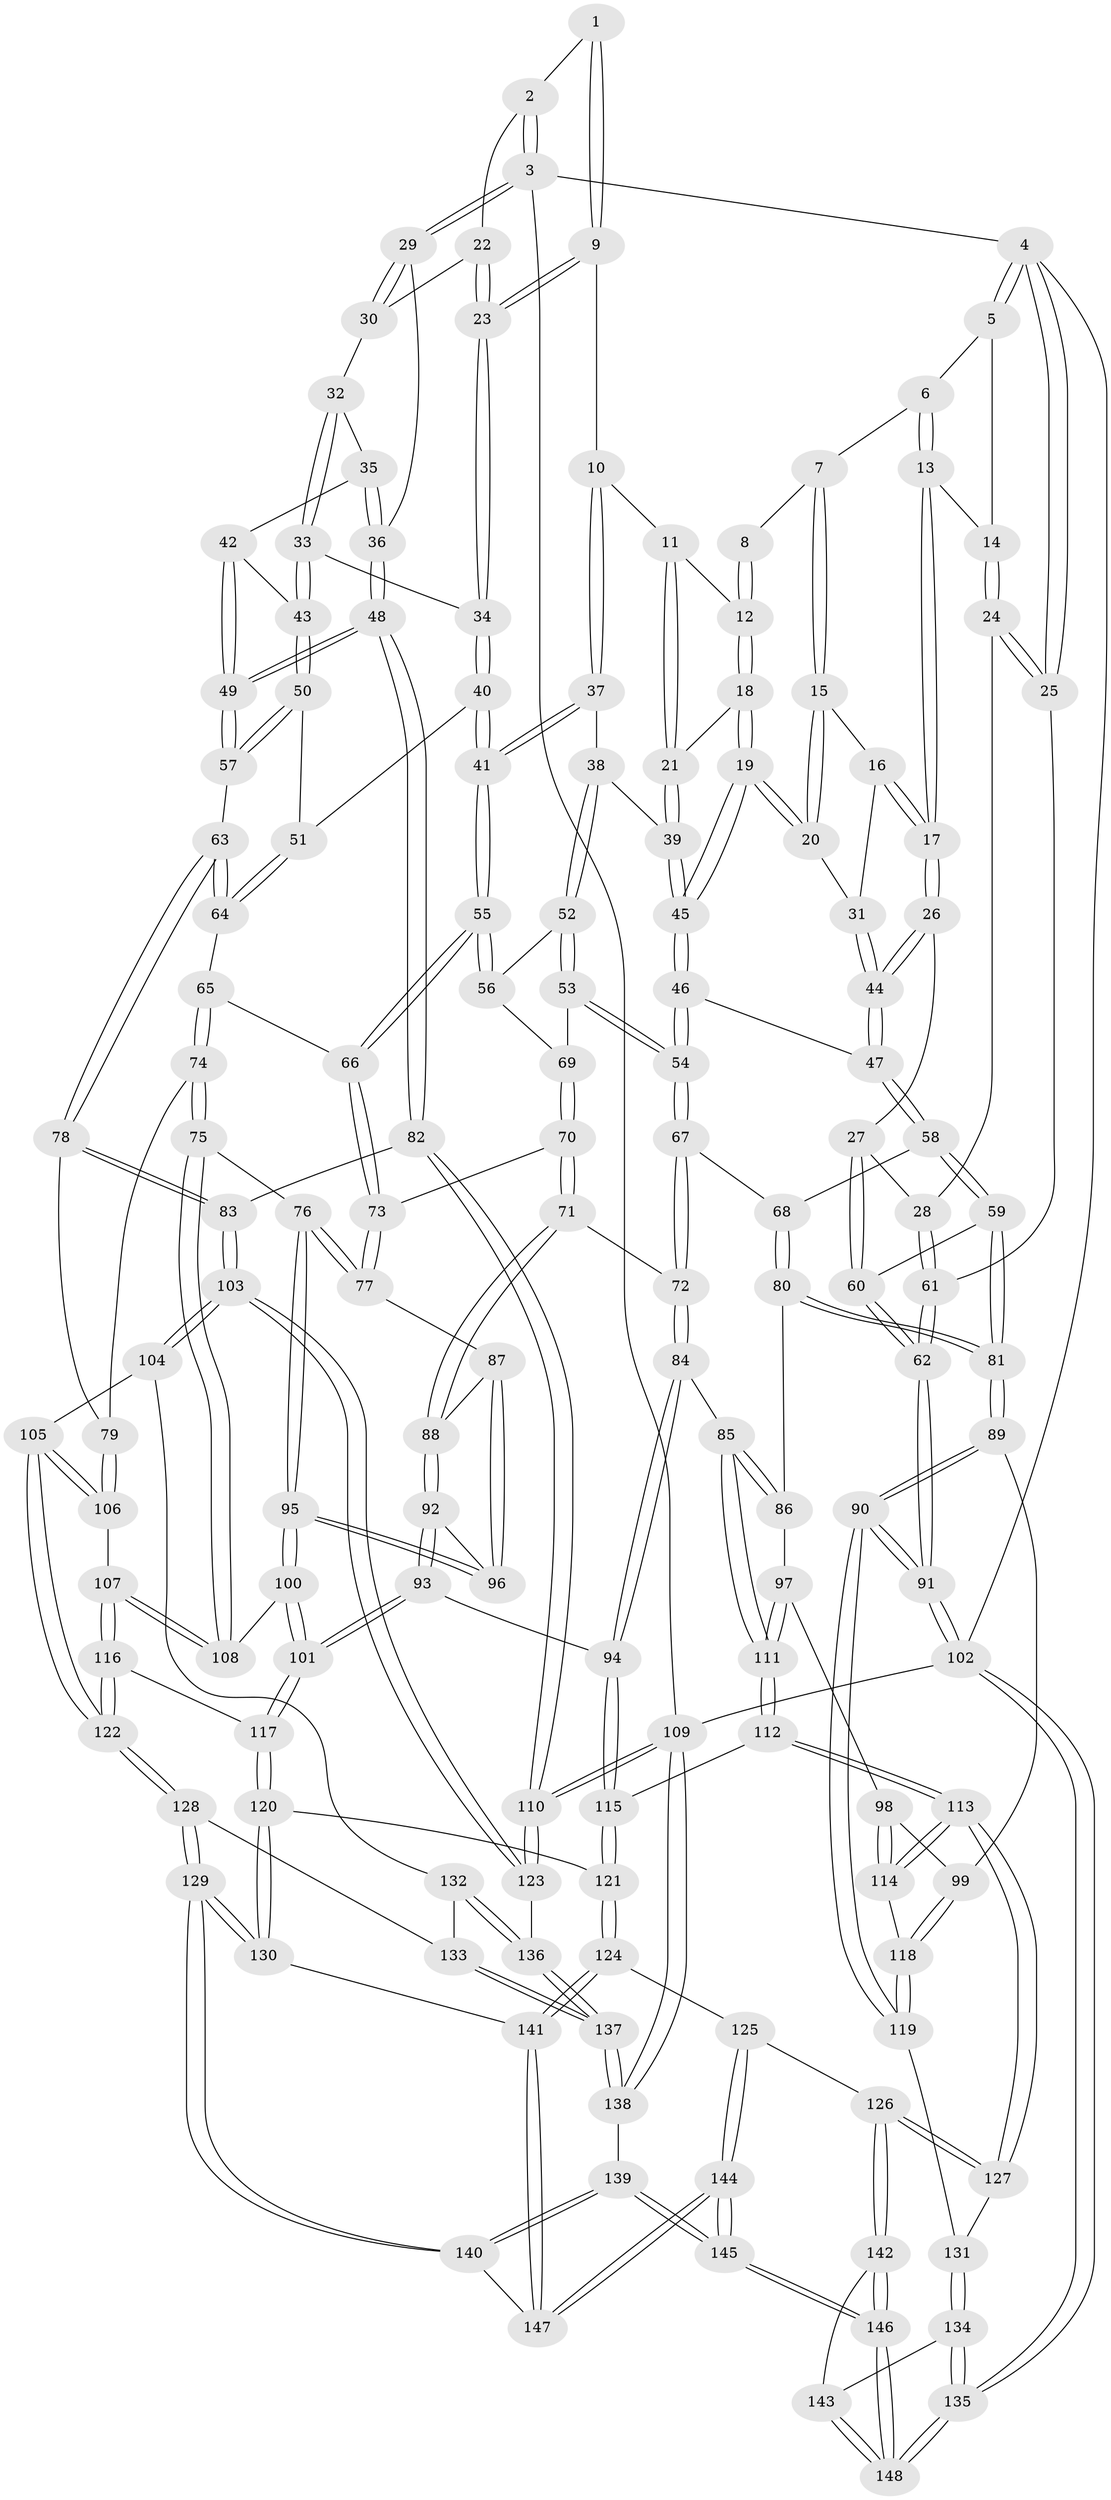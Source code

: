 // Generated by graph-tools (version 1.1) at 2025/38/03/09/25 02:38:33]
// undirected, 148 vertices, 367 edges
graph export_dot {
graph [start="1"]
  node [color=gray90,style=filled];
  1 [pos="+0.8340238847749853+0"];
  2 [pos="+1+0"];
  3 [pos="+1+0"];
  4 [pos="+0+0"];
  5 [pos="+0.050676447361519626+0"];
  6 [pos="+0.24274862544479392+0"];
  7 [pos="+0.2667117099891243+0"];
  8 [pos="+0.5699778204733761+0"];
  9 [pos="+0.7781839642800402+0.0839299277357053"];
  10 [pos="+0.689134845261775+0.11767281477928193"];
  11 [pos="+0.6096067502546789+0.050695006432703055"];
  12 [pos="+0.5842923849506536+0.012803490654734104"];
  13 [pos="+0.16203984089872858+0.11445476467278695"];
  14 [pos="+0.06796720260165903+0.11300328757858107"];
  15 [pos="+0.3365947836364674+0.06068993840513849"];
  16 [pos="+0.2566732848182531+0.13085327320827816"];
  17 [pos="+0.1827724899856739+0.17495975921963108"];
  18 [pos="+0.4726824716761357+0.12891803011516725"];
  19 [pos="+0.4005958661851425+0.14346586778244766"];
  20 [pos="+0.3735220703500606+0.1161600875272696"];
  21 [pos="+0.5623394886123435+0.19550463202587598"];
  22 [pos="+0.8859674060563814+0.10999636523860848"];
  23 [pos="+0.8250205907037674+0.12537538603231616"];
  24 [pos="+0.06338306748768256+0.12179274353288648"];
  25 [pos="+0+0.06639124943643553"];
  26 [pos="+0.16145203080551002+0.25522482242356803"];
  27 [pos="+0.11667166950136094+0.2622304170618938"];
  28 [pos="+0.06525636750100948+0.2589271246013759"];
  29 [pos="+1+0"];
  30 [pos="+0.9388005009868479+0.1475573055649376"];
  31 [pos="+0.2711911883516015+0.2080519846744993"];
  32 [pos="+0.9393300794950975+0.14955196169092572"];
  33 [pos="+0.8869543211678811+0.21680738557787715"];
  34 [pos="+0.8252073699283663+0.138615688030261"];
  35 [pos="+0.9746456460455097+0.18695324633157734"];
  36 [pos="+1+0.153948223814638"];
  37 [pos="+0.672373888356542+0.2268151036844935"];
  38 [pos="+0.61193719857257+0.2403027072641894"];
  39 [pos="+0.5723897971218256+0.21410277108547565"];
  40 [pos="+0.7552757109895395+0.28300156706494545"];
  41 [pos="+0.7498592274005568+0.28372294669656123"];
  42 [pos="+0.9617276787383651+0.21896389480673384"];
  43 [pos="+0.893628265788817+0.2705662980705247"];
  44 [pos="+0.22112518114422258+0.28632542618963375"];
  45 [pos="+0.40223103031456325+0.2835635471127462"];
  46 [pos="+0.396964167564479+0.30233788565537517"];
  47 [pos="+0.23568365731791155+0.29932343555896307"];
  48 [pos="+1+0.4214304565421167"];
  49 [pos="+1+0.4150636033080721"];
  50 [pos="+0.8897765218437912+0.2825035429242327"];
  51 [pos="+0.7629812484986472+0.285268493747073"];
  52 [pos="+0.5694632189828407+0.3337320222237864"];
  53 [pos="+0.4673318064988205+0.37353959531313413"];
  54 [pos="+0.43759167217233197+0.37759506133469645"];
  55 [pos="+0.6970419736530784+0.40184601143261484"];
  56 [pos="+0.6498252180242863+0.3972570902827515"];
  57 [pos="+0.9896022596713451+0.40794852529900705"];
  58 [pos="+0.22913132139602438+0.36297815708702874"];
  59 [pos="+0.16470724600030603+0.4902377810370932"];
  60 [pos="+0.13620838627067022+0.4783462799205899"];
  61 [pos="+0+0.36065395019604896"];
  62 [pos="+0+0.43397376267470966"];
  63 [pos="+0.8877589509584889+0.46582900054865695"];
  64 [pos="+0.8704021630593508+0.463457394346911"];
  65 [pos="+0.7613298032693595+0.4811093865678625"];
  66 [pos="+0.7301698140478812+0.4684901914379562"];
  67 [pos="+0.41670987653398583+0.45849052053607287"];
  68 [pos="+0.35397405176527097+0.4808949845499137"];
  69 [pos="+0.5927296281892184+0.4504369981769782"];
  70 [pos="+0.5878444878281125+0.49147211214755"];
  71 [pos="+0.5054107224265687+0.5262336911772623"];
  72 [pos="+0.43691265944982+0.48755457208904884"];
  73 [pos="+0.6553928489750901+0.5322032990345615"];
  74 [pos="+0.7685749211393903+0.6089978218823525"];
  75 [pos="+0.7553127691715837+0.6246322717581216"];
  76 [pos="+0.7040545063235949+0.5973146861428639"];
  77 [pos="+0.6534882212537465+0.5428549949109286"];
  78 [pos="+0.8874200733892562+0.5921507644379921"];
  79 [pos="+0.8506025041604205+0.6050265801284016"];
  80 [pos="+0.2659967066097514+0.5427113299810208"];
  81 [pos="+0.19615237338365857+0.5354711901173109"];
  82 [pos="+1+0.5330108994629864"];
  83 [pos="+0.9197685923000147+0.6265328747390383"];
  84 [pos="+0.41490087204345494+0.6158027947757901"];
  85 [pos="+0.3786220014729771+0.6449654708707306"];
  86 [pos="+0.27534296053744056+0.5607795337633299"];
  87 [pos="+0.6441999005098312+0.5549743319132805"];
  88 [pos="+0.5209378918574092+0.5573891371847177"];
  89 [pos="+0.1526301698521221+0.6161382928782211"];
  90 [pos="+0+0.6536413094976765"];
  91 [pos="+0+0.6478288118389511"];
  92 [pos="+0.5313608328108803+0.5972344664487027"];
  93 [pos="+0.5229746956570688+0.6648866713197288"];
  94 [pos="+0.5174568821422367+0.6657621441714426"];
  95 [pos="+0.6348087262258137+0.6478572938190693"];
  96 [pos="+0.6287619115666814+0.5897567466396029"];
  97 [pos="+0.27807647509671574+0.6474432345640174"];
  98 [pos="+0.262981353534939+0.6647273232506624"];
  99 [pos="+0.16145355859941313+0.6527153967747078"];
  100 [pos="+0.6332102638858362+0.6634939947437817"];
  101 [pos="+0.5983118131851938+0.7235765728914371"];
  102 [pos="+0+1"];
  103 [pos="+0.9215296228929212+0.7724375006502028"];
  104 [pos="+0.8987863507014274+0.7661895643828028"];
  105 [pos="+0.8917602395274011+0.763171988027134"];
  106 [pos="+0.8174520040521381+0.7215985787733898"];
  107 [pos="+0.7658751325746418+0.7073270813314982"];
  108 [pos="+0.7526605516489924+0.637461928191213"];
  109 [pos="+1+1"];
  110 [pos="+1+0.9605568232856695"];
  111 [pos="+0.36445866720086756+0.7282582596610069"];
  112 [pos="+0.36677215635191146+0.7487708799355838"];
  113 [pos="+0.2788440168410697+0.8265671128562008"];
  114 [pos="+0.23452418350762508+0.7693020190792743"];
  115 [pos="+0.4009220585073981+0.7522224015992574"];
  116 [pos="+0.6919911699974199+0.7699790979596645"];
  117 [pos="+0.6065622049063424+0.7491873182079297"];
  118 [pos="+0.1666977251382401+0.715164819972764"];
  119 [pos="+0.0502324853153404+0.7712740588573053"];
  120 [pos="+0.5400178819945586+0.844695665248302"];
  121 [pos="+0.5154812249381164+0.8362167800818868"];
  122 [pos="+0.7155515989336527+0.8125624399469547"];
  123 [pos="+0.9670523601255709+0.8215969115839049"];
  124 [pos="+0.3558050599098714+0.8960584604462811"];
  125 [pos="+0.3241604714830985+0.8829043361944173"];
  126 [pos="+0.2762107969779739+0.8417042694189459"];
  127 [pos="+0.27620557050405314+0.8415339386961094"];
  128 [pos="+0.7208122035522716+0.8267568906720261"];
  129 [pos="+0.6053505985399287+1"];
  130 [pos="+0.5467352767912849+0.8797748770329863"];
  131 [pos="+0.06842900048019879+0.8119556859660788"];
  132 [pos="+0.7547703654334699+0.8389923674109334"];
  133 [pos="+0.7245963443673157+0.8293288716321148"];
  134 [pos="+0.07152808062889693+0.9267423853265973"];
  135 [pos="+0+1"];
  136 [pos="+0.8381038715705893+0.8991024208162003"];
  137 [pos="+0.7760075999453798+1"];
  138 [pos="+0.6950912638257402+1"];
  139 [pos="+0.6593859740886401+1"];
  140 [pos="+0.6140862149469514+1"];
  141 [pos="+0.40150513815094924+0.9381262101098291"];
  142 [pos="+0.23875727963719728+0.8882156833857556"];
  143 [pos="+0.22056473728768686+0.899160102338219"];
  144 [pos="+0.342643482683221+1"];
  145 [pos="+0.33577339495849023+1"];
  146 [pos="+0.3195456249046342+1"];
  147 [pos="+0.40542176936446733+0.9485817406264645"];
  148 [pos="+0.025738629753830712+1"];
  1 -- 2;
  1 -- 9;
  1 -- 9;
  2 -- 3;
  2 -- 3;
  2 -- 22;
  3 -- 4;
  3 -- 29;
  3 -- 29;
  3 -- 109;
  4 -- 5;
  4 -- 5;
  4 -- 25;
  4 -- 25;
  4 -- 102;
  5 -- 6;
  5 -- 14;
  6 -- 7;
  6 -- 13;
  6 -- 13;
  7 -- 8;
  7 -- 15;
  7 -- 15;
  8 -- 12;
  8 -- 12;
  9 -- 10;
  9 -- 23;
  9 -- 23;
  10 -- 11;
  10 -- 37;
  10 -- 37;
  11 -- 12;
  11 -- 21;
  11 -- 21;
  12 -- 18;
  12 -- 18;
  13 -- 14;
  13 -- 17;
  13 -- 17;
  14 -- 24;
  14 -- 24;
  15 -- 16;
  15 -- 20;
  15 -- 20;
  16 -- 17;
  16 -- 17;
  16 -- 31;
  17 -- 26;
  17 -- 26;
  18 -- 19;
  18 -- 19;
  18 -- 21;
  19 -- 20;
  19 -- 20;
  19 -- 45;
  19 -- 45;
  20 -- 31;
  21 -- 39;
  21 -- 39;
  22 -- 23;
  22 -- 23;
  22 -- 30;
  23 -- 34;
  23 -- 34;
  24 -- 25;
  24 -- 25;
  24 -- 28;
  25 -- 61;
  26 -- 27;
  26 -- 44;
  26 -- 44;
  27 -- 28;
  27 -- 60;
  27 -- 60;
  28 -- 61;
  28 -- 61;
  29 -- 30;
  29 -- 30;
  29 -- 36;
  30 -- 32;
  31 -- 44;
  31 -- 44;
  32 -- 33;
  32 -- 33;
  32 -- 35;
  33 -- 34;
  33 -- 43;
  33 -- 43;
  34 -- 40;
  34 -- 40;
  35 -- 36;
  35 -- 36;
  35 -- 42;
  36 -- 48;
  36 -- 48;
  37 -- 38;
  37 -- 41;
  37 -- 41;
  38 -- 39;
  38 -- 52;
  38 -- 52;
  39 -- 45;
  39 -- 45;
  40 -- 41;
  40 -- 41;
  40 -- 51;
  41 -- 55;
  41 -- 55;
  42 -- 43;
  42 -- 49;
  42 -- 49;
  43 -- 50;
  43 -- 50;
  44 -- 47;
  44 -- 47;
  45 -- 46;
  45 -- 46;
  46 -- 47;
  46 -- 54;
  46 -- 54;
  47 -- 58;
  47 -- 58;
  48 -- 49;
  48 -- 49;
  48 -- 82;
  48 -- 82;
  49 -- 57;
  49 -- 57;
  50 -- 51;
  50 -- 57;
  50 -- 57;
  51 -- 64;
  51 -- 64;
  52 -- 53;
  52 -- 53;
  52 -- 56;
  53 -- 54;
  53 -- 54;
  53 -- 69;
  54 -- 67;
  54 -- 67;
  55 -- 56;
  55 -- 56;
  55 -- 66;
  55 -- 66;
  56 -- 69;
  57 -- 63;
  58 -- 59;
  58 -- 59;
  58 -- 68;
  59 -- 60;
  59 -- 81;
  59 -- 81;
  60 -- 62;
  60 -- 62;
  61 -- 62;
  61 -- 62;
  62 -- 91;
  62 -- 91;
  63 -- 64;
  63 -- 64;
  63 -- 78;
  63 -- 78;
  64 -- 65;
  65 -- 66;
  65 -- 74;
  65 -- 74;
  66 -- 73;
  66 -- 73;
  67 -- 68;
  67 -- 72;
  67 -- 72;
  68 -- 80;
  68 -- 80;
  69 -- 70;
  69 -- 70;
  70 -- 71;
  70 -- 71;
  70 -- 73;
  71 -- 72;
  71 -- 88;
  71 -- 88;
  72 -- 84;
  72 -- 84;
  73 -- 77;
  73 -- 77;
  74 -- 75;
  74 -- 75;
  74 -- 79;
  75 -- 76;
  75 -- 108;
  75 -- 108;
  76 -- 77;
  76 -- 77;
  76 -- 95;
  76 -- 95;
  77 -- 87;
  78 -- 79;
  78 -- 83;
  78 -- 83;
  79 -- 106;
  79 -- 106;
  80 -- 81;
  80 -- 81;
  80 -- 86;
  81 -- 89;
  81 -- 89;
  82 -- 83;
  82 -- 110;
  82 -- 110;
  83 -- 103;
  83 -- 103;
  84 -- 85;
  84 -- 94;
  84 -- 94;
  85 -- 86;
  85 -- 86;
  85 -- 111;
  85 -- 111;
  86 -- 97;
  87 -- 88;
  87 -- 96;
  87 -- 96;
  88 -- 92;
  88 -- 92;
  89 -- 90;
  89 -- 90;
  89 -- 99;
  90 -- 91;
  90 -- 91;
  90 -- 119;
  90 -- 119;
  91 -- 102;
  91 -- 102;
  92 -- 93;
  92 -- 93;
  92 -- 96;
  93 -- 94;
  93 -- 101;
  93 -- 101;
  94 -- 115;
  94 -- 115;
  95 -- 96;
  95 -- 96;
  95 -- 100;
  95 -- 100;
  97 -- 98;
  97 -- 111;
  97 -- 111;
  98 -- 99;
  98 -- 114;
  98 -- 114;
  99 -- 118;
  99 -- 118;
  100 -- 101;
  100 -- 101;
  100 -- 108;
  101 -- 117;
  101 -- 117;
  102 -- 135;
  102 -- 135;
  102 -- 109;
  103 -- 104;
  103 -- 104;
  103 -- 123;
  103 -- 123;
  104 -- 105;
  104 -- 132;
  105 -- 106;
  105 -- 106;
  105 -- 122;
  105 -- 122;
  106 -- 107;
  107 -- 108;
  107 -- 108;
  107 -- 116;
  107 -- 116;
  109 -- 110;
  109 -- 110;
  109 -- 138;
  109 -- 138;
  110 -- 123;
  110 -- 123;
  111 -- 112;
  111 -- 112;
  112 -- 113;
  112 -- 113;
  112 -- 115;
  113 -- 114;
  113 -- 114;
  113 -- 127;
  113 -- 127;
  114 -- 118;
  115 -- 121;
  115 -- 121;
  116 -- 117;
  116 -- 122;
  116 -- 122;
  117 -- 120;
  117 -- 120;
  118 -- 119;
  118 -- 119;
  119 -- 131;
  120 -- 121;
  120 -- 130;
  120 -- 130;
  121 -- 124;
  121 -- 124;
  122 -- 128;
  122 -- 128;
  123 -- 136;
  124 -- 125;
  124 -- 141;
  124 -- 141;
  125 -- 126;
  125 -- 144;
  125 -- 144;
  126 -- 127;
  126 -- 127;
  126 -- 142;
  126 -- 142;
  127 -- 131;
  128 -- 129;
  128 -- 129;
  128 -- 133;
  129 -- 130;
  129 -- 130;
  129 -- 140;
  129 -- 140;
  130 -- 141;
  131 -- 134;
  131 -- 134;
  132 -- 133;
  132 -- 136;
  132 -- 136;
  133 -- 137;
  133 -- 137;
  134 -- 135;
  134 -- 135;
  134 -- 143;
  135 -- 148;
  135 -- 148;
  136 -- 137;
  136 -- 137;
  137 -- 138;
  137 -- 138;
  138 -- 139;
  139 -- 140;
  139 -- 140;
  139 -- 145;
  139 -- 145;
  140 -- 147;
  141 -- 147;
  141 -- 147;
  142 -- 143;
  142 -- 146;
  142 -- 146;
  143 -- 148;
  143 -- 148;
  144 -- 145;
  144 -- 145;
  144 -- 147;
  144 -- 147;
  145 -- 146;
  145 -- 146;
  146 -- 148;
  146 -- 148;
}
